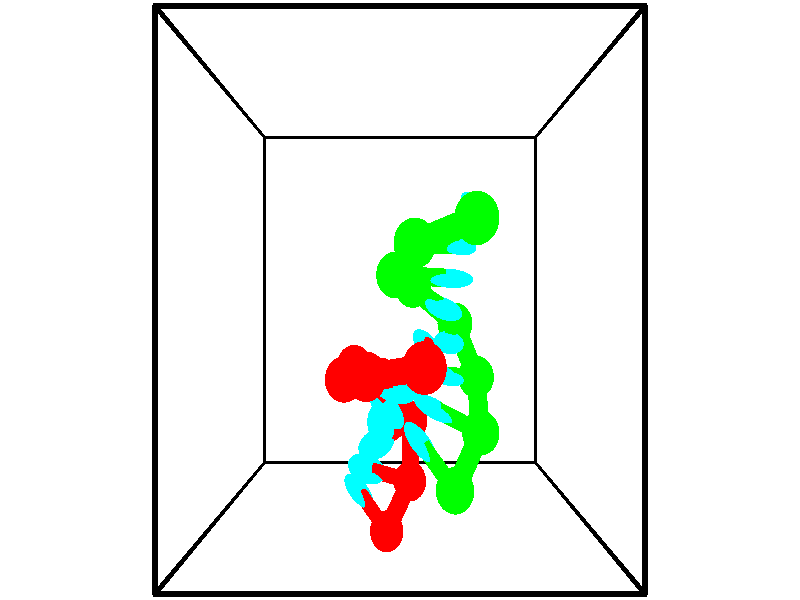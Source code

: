 // switches for output
#declare DRAW_BASES = 1; // possible values are 0, 1; only relevant for DNA ribbons
#declare DRAW_BASES_TYPE = 3; // possible values are 1, 2, 3; only relevant for DNA ribbons
#declare DRAW_FOG = 0; // set to 1 to enable fog

#include "colors.inc"

#include "transforms.inc"
background { rgb <1, 1, 1>}

#default {
   normal{
       ripples 0.25
       frequency 0.20
       turbulence 0.2
       lambda 5
   }
	finish {
		phong 0.1
		phong_size 40.
	}
}

// original window dimensions: 1024x640


// camera settings

camera {
	sky <-0, 1, 0>
	up <-0, 1, 0>
	right 1.6 * <1, 0, 0>
	location <2.5, 2.5, 11.1562>
	look_at <2.5, 2.5, 2.5>
	direction <0, 0, -8.6562>
	angle 67.0682
}


# declare cpy_camera_pos = <2.5, 2.5, 11.1562>;
# if (DRAW_FOG = 1)
fog {
	fog_type 2
	up vnormalize(cpy_camera_pos)
	color rgbt<1,1,1,0.3>
	distance 1e-5
	fog_alt 3e-3
	fog_offset 4
}
# end


// LIGHTS

# declare lum = 6;
global_settings {
	ambient_light rgb lum * <0.05, 0.05, 0.05>
	max_trace_level 15
}# declare cpy_direct_light_amount = 0.25;
light_source
{	1000 * <-1, -1, 1>,
	rgb lum * cpy_direct_light_amount
	parallel
}

light_source
{	1000 * <1, 1, -1>,
	rgb lum * cpy_direct_light_amount
	parallel
}

// strand 0

// nucleotide -1

// particle -1
sphere {
	<2.300323, -0.391601, 2.096697> 0.250000
	pigment { color rgbt <1,0,0,0> }
	no_shadow
}
cylinder {
	<2.047569, -0.156921, 1.894112>,  <1.895917, -0.016114, 1.772560>, 0.100000
	pigment { color rgbt <1,0,0,0> }
	no_shadow
}
cylinder {
	<2.047569, -0.156921, 1.894112>,  <2.300323, -0.391601, 2.096697>, 0.100000
	pigment { color rgbt <1,0,0,0> }
	no_shadow
}

// particle -1
sphere {
	<2.047569, -0.156921, 1.894112> 0.100000
	pigment { color rgbt <1,0,0,0> }
	no_shadow
}
sphere {
	0, 1
	scale<0.080000,0.200000,0.300000>
	matrix <0.481409, 0.809211, 0.336783,
		0.607426, -0.031008, -0.793771,
		-0.631886, 0.586699, -0.506464,
		1.858004, 0.019088, 1.742172>
	pigment { color rgbt <0,1,1,0> }
	no_shadow
}
cylinder {
	<2.652432, 0.170377, 1.843487>,  <2.300323, -0.391601, 2.096697>, 0.130000
	pigment { color rgbt <1,0,0,0> }
	no_shadow
}

// nucleotide -1

// particle -1
sphere {
	<2.652432, 0.170377, 1.843487> 0.250000
	pigment { color rgbt <1,0,0,0> }
	no_shadow
}
cylinder {
	<2.278717, 0.282349, 1.931801>,  <2.054488, 0.349531, 1.984789>, 0.100000
	pigment { color rgbt <1,0,0,0> }
	no_shadow
}
cylinder {
	<2.278717, 0.282349, 1.931801>,  <2.652432, 0.170377, 1.843487>, 0.100000
	pigment { color rgbt <1,0,0,0> }
	no_shadow
}

// particle -1
sphere {
	<2.278717, 0.282349, 1.931801> 0.100000
	pigment { color rgbt <1,0,0,0> }
	no_shadow
}
sphere {
	0, 1
	scale<0.080000,0.200000,0.300000>
	matrix <0.349722, 0.599251, 0.720134,
		0.069280, 0.750026, -0.657770,
		-0.934288, 0.279928, 0.220784,
		1.998430, 0.366327, 1.998036>
	pigment { color rgbt <0,1,1,0> }
	no_shadow
}
cylinder {
	<2.672014, 0.958890, 1.871145>,  <2.652432, 0.170377, 1.843487>, 0.130000
	pigment { color rgbt <1,0,0,0> }
	no_shadow
}

// nucleotide -1

// particle -1
sphere {
	<2.672014, 0.958890, 1.871145> 0.250000
	pigment { color rgbt <1,0,0,0> }
	no_shadow
}
cylinder {
	<2.375278, 0.832108, 2.107521>,  <2.197237, 0.756038, 2.249347>, 0.100000
	pigment { color rgbt <1,0,0,0> }
	no_shadow
}
cylinder {
	<2.375278, 0.832108, 2.107521>,  <2.672014, 0.958890, 1.871145>, 0.100000
	pigment { color rgbt <1,0,0,0> }
	no_shadow
}

// particle -1
sphere {
	<2.375278, 0.832108, 2.107521> 0.100000
	pigment { color rgbt <1,0,0,0> }
	no_shadow
}
sphere {
	0, 1
	scale<0.080000,0.200000,0.300000>
	matrix <0.181662, 0.753301, 0.632089,
		-0.645502, 0.576261, -0.501250,
		-0.741840, -0.316956, 0.590942,
		2.152726, 0.737021, 2.284803>
	pigment { color rgbt <0,1,1,0> }
	no_shadow
}
cylinder {
	<2.214682, 1.526655, 2.087080>,  <2.672014, 0.958890, 1.871145>, 0.130000
	pigment { color rgbt <1,0,0,0> }
	no_shadow
}

// nucleotide -1

// particle -1
sphere {
	<2.214682, 1.526655, 2.087080> 0.250000
	pigment { color rgbt <1,0,0,0> }
	no_shadow
}
cylinder {
	<2.223415, 1.245850, 2.371811>,  <2.228655, 1.077366, 2.542650>, 0.100000
	pigment { color rgbt <1,0,0,0> }
	no_shadow
}
cylinder {
	<2.223415, 1.245850, 2.371811>,  <2.214682, 1.526655, 2.087080>, 0.100000
	pigment { color rgbt <1,0,0,0> }
	no_shadow
}

// particle -1
sphere {
	<2.223415, 1.245850, 2.371811> 0.100000
	pigment { color rgbt <1,0,0,0> }
	no_shadow
}
sphere {
	0, 1
	scale<0.080000,0.200000,0.300000>
	matrix <0.303279, 0.683098, 0.664379,
		-0.952651, 0.201377, 0.227821,
		0.021833, -0.702014, 0.711828,
		2.229965, 1.035245, 2.585359>
	pigment { color rgbt <0,1,1,0> }
	no_shadow
}
cylinder {
	<1.854641, 1.720555, 2.633221>,  <2.214682, 1.526655, 2.087080>, 0.130000
	pigment { color rgbt <1,0,0,0> }
	no_shadow
}

// nucleotide -1

// particle -1
sphere {
	<1.854641, 1.720555, 2.633221> 0.250000
	pigment { color rgbt <1,0,0,0> }
	no_shadow
}
cylinder {
	<2.119888, 1.454208, 2.769981>,  <2.279037, 1.294400, 2.852038>, 0.100000
	pigment { color rgbt <1,0,0,0> }
	no_shadow
}
cylinder {
	<2.119888, 1.454208, 2.769981>,  <1.854641, 1.720555, 2.633221>, 0.100000
	pigment { color rgbt <1,0,0,0> }
	no_shadow
}

// particle -1
sphere {
	<2.119888, 1.454208, 2.769981> 0.100000
	pigment { color rgbt <1,0,0,0> }
	no_shadow
}
sphere {
	0, 1
	scale<0.080000,0.200000,0.300000>
	matrix <0.420845, 0.709404, 0.565364,
		-0.619003, -0.231015, 0.750644,
		0.663117, -0.665867, 0.341902,
		2.318824, 1.254448, 2.872552>
	pigment { color rgbt <0,1,1,0> }
	no_shadow
}
cylinder {
	<1.774784, 1.640479, 3.309630>,  <1.854641, 1.720555, 2.633221>, 0.130000
	pigment { color rgbt <1,0,0,0> }
	no_shadow
}

// nucleotide -1

// particle -1
sphere {
	<1.774784, 1.640479, 3.309630> 0.250000
	pigment { color rgbt <1,0,0,0> }
	no_shadow
}
cylinder {
	<2.156590, 1.571426, 3.212387>,  <2.385673, 1.529995, 3.154041>, 0.100000
	pigment { color rgbt <1,0,0,0> }
	no_shadow
}
cylinder {
	<2.156590, 1.571426, 3.212387>,  <1.774784, 1.640479, 3.309630>, 0.100000
	pigment { color rgbt <1,0,0,0> }
	no_shadow
}

// particle -1
sphere {
	<2.156590, 1.571426, 3.212387> 0.100000
	pigment { color rgbt <1,0,0,0> }
	no_shadow
}
sphere {
	0, 1
	scale<0.080000,0.200000,0.300000>
	matrix <0.292654, 0.698495, 0.653038,
		0.057074, -0.694480, 0.717245,
		0.954514, -0.172633, -0.243108,
		2.442944, 1.519637, 3.139455>
	pigment { color rgbt <0,1,1,0> }
	no_shadow
}
cylinder {
	<2.093232, 1.736930, 3.945459>,  <1.774784, 1.640479, 3.309630>, 0.130000
	pigment { color rgbt <1,0,0,0> }
	no_shadow
}

// nucleotide -1

// particle -1
sphere {
	<2.093232, 1.736930, 3.945459> 0.250000
	pigment { color rgbt <1,0,0,0> }
	no_shadow
}
cylinder {
	<2.380257, 1.746208, 3.667015>,  <2.552471, 1.751775, 3.499949>, 0.100000
	pigment { color rgbt <1,0,0,0> }
	no_shadow
}
cylinder {
	<2.380257, 1.746208, 3.667015>,  <2.093232, 1.736930, 3.945459>, 0.100000
	pigment { color rgbt <1,0,0,0> }
	no_shadow
}

// particle -1
sphere {
	<2.380257, 1.746208, 3.667015> 0.100000
	pigment { color rgbt <1,0,0,0> }
	no_shadow
}
sphere {
	0, 1
	scale<0.080000,0.200000,0.300000>
	matrix <0.351240, 0.851002, 0.390418,
		0.601446, -0.524650, 0.602499,
		0.717561, 0.023194, -0.696110,
		2.595525, 1.753166, 3.458182>
	pigment { color rgbt <0,1,1,0> }
	no_shadow
}
cylinder {
	<2.773098, 1.865162, 4.387863>,  <2.093232, 1.736930, 3.945459>, 0.130000
	pigment { color rgbt <1,0,0,0> }
	no_shadow
}

// nucleotide -1

// particle -1
sphere {
	<2.773098, 1.865162, 4.387863> 0.250000
	pigment { color rgbt <1,0,0,0> }
	no_shadow
}
cylinder {
	<2.804199, 1.966248, 4.002098>,  <2.822860, 2.026899, 3.770639>, 0.100000
	pigment { color rgbt <1,0,0,0> }
	no_shadow
}
cylinder {
	<2.804199, 1.966248, 4.002098>,  <2.773098, 1.865162, 4.387863>, 0.100000
	pigment { color rgbt <1,0,0,0> }
	no_shadow
}

// particle -1
sphere {
	<2.804199, 1.966248, 4.002098> 0.100000
	pigment { color rgbt <1,0,0,0> }
	no_shadow
}
sphere {
	0, 1
	scale<0.080000,0.200000,0.300000>
	matrix <0.587459, 0.769955, 0.249119,
		0.805510, -0.585922, -0.088593,
		0.077752, 0.252713, -0.964412,
		2.827525, 2.042061, 3.712774>
	pigment { color rgbt <0,1,1,0> }
	no_shadow
}
// strand 1

// nucleotide -1

// particle -1
sphere {
	<3.352454, 3.258142, 4.443810> 0.250000
	pigment { color rgbt <0,1,0,0> }
	no_shadow
}
cylinder {
	<3.397326, 3.384842, 4.067070>,  <3.424250, 3.460862, 3.841026>, 0.100000
	pigment { color rgbt <0,1,0,0> }
	no_shadow
}
cylinder {
	<3.397326, 3.384842, 4.067070>,  <3.352454, 3.258142, 4.443810>, 0.100000
	pigment { color rgbt <0,1,0,0> }
	no_shadow
}

// particle -1
sphere {
	<3.397326, 3.384842, 4.067070> 0.100000
	pigment { color rgbt <0,1,0,0> }
	no_shadow
}
sphere {
	0, 1
	scale<0.080000,0.200000,0.300000>
	matrix <-0.407485, -0.849811, -0.334331,
		-0.906295, 0.421296, 0.033739,
		0.112180, 0.316751, -0.941851,
		3.430981, 3.479867, 3.784514>
	pigment { color rgbt <0,1,1,0> }
	no_shadow
}
cylinder {
	<2.673944, 3.057846, 4.041127>,  <3.352454, 3.258142, 4.443810>, 0.130000
	pigment { color rgbt <0,1,0,0> }
	no_shadow
}

// nucleotide -1

// particle -1
sphere {
	<2.673944, 3.057846, 4.041127> 0.250000
	pigment { color rgbt <0,1,0,0> }
	no_shadow
}
cylinder {
	<2.980155, 3.071609, 3.784134>,  <3.163882, 3.079867, 3.629938>, 0.100000
	pigment { color rgbt <0,1,0,0> }
	no_shadow
}
cylinder {
	<2.980155, 3.071609, 3.784134>,  <2.673944, 3.057846, 4.041127>, 0.100000
	pigment { color rgbt <0,1,0,0> }
	no_shadow
}

// particle -1
sphere {
	<2.980155, 3.071609, 3.784134> 0.100000
	pigment { color rgbt <0,1,0,0> }
	no_shadow
}
sphere {
	0, 1
	scale<0.080000,0.200000,0.300000>
	matrix <-0.289015, -0.873764, -0.391161,
		-0.574837, 0.485132, -0.658946,
		0.765528, 0.034408, -0.642482,
		3.209813, 3.081932, 3.591389>
	pigment { color rgbt <0,1,1,0> }
	no_shadow
}
cylinder {
	<2.444043, 2.766560, 3.410658>,  <2.673944, 3.057846, 4.041127>, 0.130000
	pigment { color rgbt <0,1,0,0> }
	no_shadow
}

// nucleotide -1

// particle -1
sphere {
	<2.444043, 2.766560, 3.410658> 0.250000
	pigment { color rgbt <0,1,0,0> }
	no_shadow
}
cylinder {
	<2.843379, 2.747940, 3.397095>,  <3.082981, 2.736768, 3.388957>, 0.100000
	pigment { color rgbt <0,1,0,0> }
	no_shadow
}
cylinder {
	<2.843379, 2.747940, 3.397095>,  <2.444043, 2.766560, 3.410658>, 0.100000
	pigment { color rgbt <0,1,0,0> }
	no_shadow
}

// particle -1
sphere {
	<2.843379, 2.747940, 3.397095> 0.100000
	pigment { color rgbt <0,1,0,0> }
	no_shadow
}
sphere {
	0, 1
	scale<0.080000,0.200000,0.300000>
	matrix <-0.055958, -0.923259, -0.380080,
		-0.013613, 0.381347, -0.924332,
		0.998340, -0.046550, -0.033908,
		3.142881, 2.733975, 3.386922>
	pigment { color rgbt <0,1,1,0> }
	no_shadow
}
cylinder {
	<2.677882, 2.658499, 2.696194>,  <2.444043, 2.766560, 3.410658>, 0.130000
	pigment { color rgbt <0,1,0,0> }
	no_shadow
}

// nucleotide -1

// particle -1
sphere {
	<2.677882, 2.658499, 2.696194> 0.250000
	pigment { color rgbt <0,1,0,0> }
	no_shadow
}
cylinder {
	<2.902604, 2.515686, 2.994698>,  <3.037437, 2.429998, 3.173800>, 0.100000
	pigment { color rgbt <0,1,0,0> }
	no_shadow
}
cylinder {
	<2.902604, 2.515686, 2.994698>,  <2.677882, 2.658499, 2.696194>, 0.100000
	pigment { color rgbt <0,1,0,0> }
	no_shadow
}

// particle -1
sphere {
	<2.902604, 2.515686, 2.994698> 0.100000
	pigment { color rgbt <0,1,0,0> }
	no_shadow
}
sphere {
	0, 1
	scale<0.080000,0.200000,0.300000>
	matrix <-0.063879, -0.918104, -0.391159,
		0.824800, 0.172085, -0.538601,
		0.561804, -0.357033, 0.746260,
		3.071145, 2.408576, 3.218575>
	pigment { color rgbt <0,1,1,0> }
	no_shadow
}
cylinder {
	<3.291262, 2.217124, 2.449518>,  <2.677882, 2.658499, 2.696194>, 0.130000
	pigment { color rgbt <0,1,0,0> }
	no_shadow
}

// nucleotide -1

// particle -1
sphere {
	<3.291262, 2.217124, 2.449518> 0.250000
	pigment { color rgbt <0,1,0,0> }
	no_shadow
}
cylinder {
	<3.211082, 2.110336, 2.826569>,  <3.162973, 2.046264, 3.052799>, 0.100000
	pigment { color rgbt <0,1,0,0> }
	no_shadow
}
cylinder {
	<3.211082, 2.110336, 2.826569>,  <3.291262, 2.217124, 2.449518>, 0.100000
	pigment { color rgbt <0,1,0,0> }
	no_shadow
}

// particle -1
sphere {
	<3.211082, 2.110336, 2.826569> 0.100000
	pigment { color rgbt <0,1,0,0> }
	no_shadow
}
sphere {
	0, 1
	scale<0.080000,0.200000,0.300000>
	matrix <-0.142485, -0.943981, -0.297653,
		0.969287, -0.193975, 0.151183,
		-0.200451, -0.266969, 0.942627,
		3.150946, 2.030246, 3.109357>
	pigment { color rgbt <0,1,1,0> }
	no_shadow
}
cylinder {
	<3.578382, 1.591950, 2.597537>,  <3.291262, 2.217124, 2.449518>, 0.130000
	pigment { color rgbt <0,1,0,0> }
	no_shadow
}

// nucleotide -1

// particle -1
sphere {
	<3.578382, 1.591950, 2.597537> 0.250000
	pigment { color rgbt <0,1,0,0> }
	no_shadow
}
cylinder {
	<3.315301, 1.628448, 2.896629>,  <3.157452, 1.650348, 3.076085>, 0.100000
	pigment { color rgbt <0,1,0,0> }
	no_shadow
}
cylinder {
	<3.315301, 1.628448, 2.896629>,  <3.578382, 1.591950, 2.597537>, 0.100000
	pigment { color rgbt <0,1,0,0> }
	no_shadow
}

// particle -1
sphere {
	<3.315301, 1.628448, 2.896629> 0.100000
	pigment { color rgbt <0,1,0,0> }
	no_shadow
}
sphere {
	0, 1
	scale<0.080000,0.200000,0.300000>
	matrix <-0.330463, -0.926967, -0.177556,
		0.676920, -0.363876, 0.639823,
		-0.657703, 0.091247, 0.747730,
		3.117990, 1.655823, 3.120948>
	pigment { color rgbt <0,1,1,0> }
	no_shadow
}
cylinder {
	<3.588893, 1.007366, 3.003965>,  <3.578382, 1.591950, 2.597537>, 0.130000
	pigment { color rgbt <0,1,0,0> }
	no_shadow
}

// nucleotide -1

// particle -1
sphere {
	<3.588893, 1.007366, 3.003965> 0.250000
	pigment { color rgbt <0,1,0,0> }
	no_shadow
}
cylinder {
	<3.227548, 1.170242, 3.057823>,  <3.010740, 1.267968, 3.090138>, 0.100000
	pigment { color rgbt <0,1,0,0> }
	no_shadow
}
cylinder {
	<3.227548, 1.170242, 3.057823>,  <3.588893, 1.007366, 3.003965>, 0.100000
	pigment { color rgbt <0,1,0,0> }
	no_shadow
}

// particle -1
sphere {
	<3.227548, 1.170242, 3.057823> 0.100000
	pigment { color rgbt <0,1,0,0> }
	no_shadow
}
sphere {
	0, 1
	scale<0.080000,0.200000,0.300000>
	matrix <-0.428768, -0.850478, -0.304707,
		-0.009561, -0.332992, 0.942881,
		-0.903364, 0.407190, 0.134645,
		2.956538, 1.292399, 3.098217>
	pigment { color rgbt <0,1,1,0> }
	no_shadow
}
cylinder {
	<3.218967, 0.420355, 3.257409>,  <3.588893, 1.007366, 3.003965>, 0.130000
	pigment { color rgbt <0,1,0,0> }
	no_shadow
}

// nucleotide -1

// particle -1
sphere {
	<3.218967, 0.420355, 3.257409> 0.250000
	pigment { color rgbt <0,1,0,0> }
	no_shadow
}
cylinder {
	<2.965741, 0.691193, 3.107330>,  <2.813805, 0.853695, 3.017283>, 0.100000
	pigment { color rgbt <0,1,0,0> }
	no_shadow
}
cylinder {
	<2.965741, 0.691193, 3.107330>,  <3.218967, 0.420355, 3.257409>, 0.100000
	pigment { color rgbt <0,1,0,0> }
	no_shadow
}

// particle -1
sphere {
	<2.965741, 0.691193, 3.107330> 0.100000
	pigment { color rgbt <0,1,0,0> }
	no_shadow
}
sphere {
	0, 1
	scale<0.080000,0.200000,0.300000>
	matrix <-0.561334, -0.735292, -0.379803,
		-0.533041, -0.029831, 0.845564,
		-0.633066, 0.677094, -0.375195,
		2.775821, 0.894321, 2.994772>
	pigment { color rgbt <0,1,1,0> }
	no_shadow
}
// box output
cylinder {
	<0.000000, 0.000000, 0.000000>,  <5.000000, 0.000000, 0.000000>, 0.025000
	pigment { color rgbt <0,0,0,0> }
	no_shadow
}
cylinder {
	<0.000000, 0.000000, 0.000000>,  <0.000000, 5.000000, 0.000000>, 0.025000
	pigment { color rgbt <0,0,0,0> }
	no_shadow
}
cylinder {
	<0.000000, 0.000000, 0.000000>,  <0.000000, 0.000000, 5.000000>, 0.025000
	pigment { color rgbt <0,0,0,0> }
	no_shadow
}
cylinder {
	<5.000000, 5.000000, 5.000000>,  <0.000000, 5.000000, 5.000000>, 0.025000
	pigment { color rgbt <0,0,0,0> }
	no_shadow
}
cylinder {
	<5.000000, 5.000000, 5.000000>,  <5.000000, 0.000000, 5.000000>, 0.025000
	pigment { color rgbt <0,0,0,0> }
	no_shadow
}
cylinder {
	<5.000000, 5.000000, 5.000000>,  <5.000000, 5.000000, 0.000000>, 0.025000
	pigment { color rgbt <0,0,0,0> }
	no_shadow
}
cylinder {
	<0.000000, 0.000000, 5.000000>,  <0.000000, 5.000000, 5.000000>, 0.025000
	pigment { color rgbt <0,0,0,0> }
	no_shadow
}
cylinder {
	<0.000000, 0.000000, 5.000000>,  <5.000000, 0.000000, 5.000000>, 0.025000
	pigment { color rgbt <0,0,0,0> }
	no_shadow
}
cylinder {
	<5.000000, 5.000000, 0.000000>,  <0.000000, 5.000000, 0.000000>, 0.025000
	pigment { color rgbt <0,0,0,0> }
	no_shadow
}
cylinder {
	<5.000000, 5.000000, 0.000000>,  <5.000000, 0.000000, 0.000000>, 0.025000
	pigment { color rgbt <0,0,0,0> }
	no_shadow
}
cylinder {
	<5.000000, 0.000000, 5.000000>,  <5.000000, 0.000000, 0.000000>, 0.025000
	pigment { color rgbt <0,0,0,0> }
	no_shadow
}
cylinder {
	<0.000000, 5.000000, 0.000000>,  <0.000000, 5.000000, 5.000000>, 0.025000
	pigment { color rgbt <0,0,0,0> }
	no_shadow
}
// end of box output
